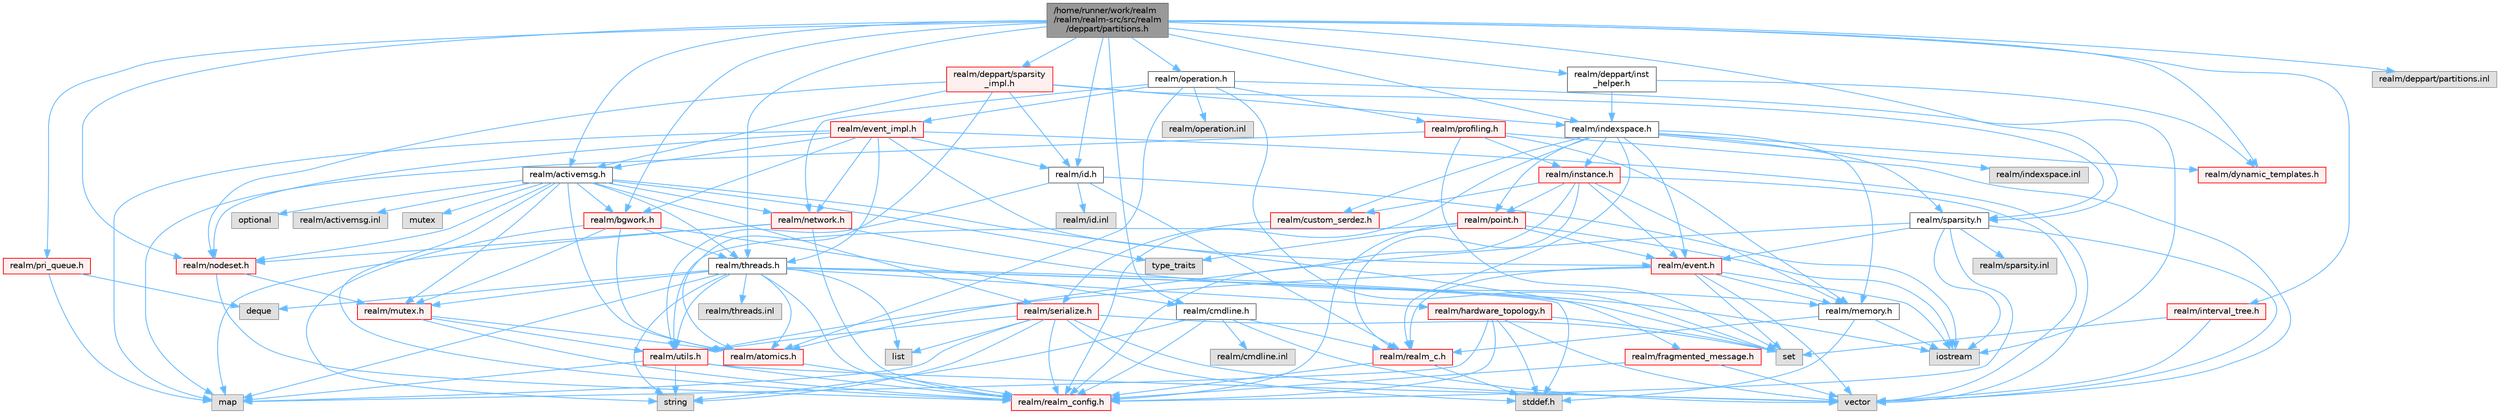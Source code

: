 digraph "/home/runner/work/realm/realm/realm-src/src/realm/deppart/partitions.h"
{
 // LATEX_PDF_SIZE
  bgcolor="transparent";
  edge [fontname=Helvetica,fontsize=10,labelfontname=Helvetica,labelfontsize=10];
  node [fontname=Helvetica,fontsize=10,shape=box,height=0.2,width=0.4];
  Node1 [id="Node000001",label="/home/runner/work/realm\l/realm/realm-src/src/realm\l/deppart/partitions.h",height=0.2,width=0.4,color="gray40", fillcolor="grey60", style="filled", fontcolor="black",tooltip=" "];
  Node1 -> Node2 [id="edge1_Node000001_Node000002",color="steelblue1",style="solid",tooltip=" "];
  Node2 [id="Node000002",label="realm/indexspace.h",height=0.2,width=0.4,color="grey40", fillcolor="white", style="filled",URL="$indexspace_8h.html",tooltip=" "];
  Node2 -> Node3 [id="edge2_Node000002_Node000003",color="steelblue1",style="solid",tooltip=" "];
  Node3 [id="Node000003",label="realm/event.h",height=0.2,width=0.4,color="red", fillcolor="#FFF0F0", style="filled",URL="$event_8h.html",tooltip=" "];
  Node3 -> Node4 [id="edge3_Node000003_Node000004",color="steelblue1",style="solid",tooltip=" "];
  Node4 [id="Node000004",label="realm/realm_c.h",height=0.2,width=0.4,color="red", fillcolor="#FFF0F0", style="filled",URL="$realm__c_8h.html",tooltip=" "];
  Node4 -> Node5 [id="edge4_Node000004_Node000005",color="steelblue1",style="solid",tooltip=" "];
  Node5 [id="Node000005",label="realm/realm_config.h",height=0.2,width=0.4,color="red", fillcolor="#FFF0F0", style="filled",URL="$realm__config_8h.html",tooltip=" "];
  Node4 -> Node8 [id="edge5_Node000004_Node000008",color="steelblue1",style="solid",tooltip=" "];
  Node8 [id="Node000008",label="stddef.h",height=0.2,width=0.4,color="grey60", fillcolor="#E0E0E0", style="filled",tooltip=" "];
  Node3 -> Node10 [id="edge6_Node000003_Node000010",color="steelblue1",style="solid",tooltip=" "];
  Node10 [id="Node000010",label="realm/utils.h",height=0.2,width=0.4,color="red", fillcolor="#FFF0F0", style="filled",URL="$utils_8h.html",tooltip=" "];
  Node10 -> Node5 [id="edge7_Node000010_Node000005",color="steelblue1",style="solid",tooltip=" "];
  Node10 -> Node11 [id="edge8_Node000010_Node000011",color="steelblue1",style="solid",tooltip=" "];
  Node11 [id="Node000011",label="string",height=0.2,width=0.4,color="grey60", fillcolor="#E0E0E0", style="filled",tooltip=" "];
  Node10 -> Node13 [id="edge9_Node000010_Node000013",color="steelblue1",style="solid",tooltip=" "];
  Node13 [id="Node000013",label="vector",height=0.2,width=0.4,color="grey60", fillcolor="#E0E0E0", style="filled",tooltip=" "];
  Node10 -> Node14 [id="edge10_Node000010_Node000014",color="steelblue1",style="solid",tooltip=" "];
  Node14 [id="Node000014",label="map",height=0.2,width=0.4,color="grey60", fillcolor="#E0E0E0", style="filled",tooltip=" "];
  Node3 -> Node19 [id="edge11_Node000003_Node000019",color="steelblue1",style="solid",tooltip=" "];
  Node19 [id="Node000019",label="realm/memory.h",height=0.2,width=0.4,color="grey40", fillcolor="white", style="filled",URL="$memory_8h.html",tooltip=" "];
  Node19 -> Node4 [id="edge12_Node000019_Node000004",color="steelblue1",style="solid",tooltip=" "];
  Node19 -> Node8 [id="edge13_Node000019_Node000008",color="steelblue1",style="solid",tooltip=" "];
  Node19 -> Node20 [id="edge14_Node000019_Node000020",color="steelblue1",style="solid",tooltip=" "];
  Node20 [id="Node000020",label="iostream",height=0.2,width=0.4,color="grey60", fillcolor="#E0E0E0", style="filled",tooltip=" "];
  Node3 -> Node13 [id="edge15_Node000003_Node000013",color="steelblue1",style="solid",tooltip=" "];
  Node3 -> Node21 [id="edge16_Node000003_Node000021",color="steelblue1",style="solid",tooltip=" "];
  Node21 [id="Node000021",label="set",height=0.2,width=0.4,color="grey60", fillcolor="#E0E0E0", style="filled",tooltip=" "];
  Node3 -> Node20 [id="edge17_Node000003_Node000020",color="steelblue1",style="solid",tooltip=" "];
  Node2 -> Node19 [id="edge18_Node000002_Node000019",color="steelblue1",style="solid",tooltip=" "];
  Node2 -> Node23 [id="edge19_Node000002_Node000023",color="steelblue1",style="solid",tooltip=" "];
  Node23 [id="Node000023",label="realm/point.h",height=0.2,width=0.4,color="red", fillcolor="#FFF0F0", style="filled",URL="$point_8h.html",tooltip=" "];
  Node23 -> Node5 [id="edge20_Node000023_Node000005",color="steelblue1",style="solid",tooltip=" "];
  Node23 -> Node3 [id="edge21_Node000023_Node000003",color="steelblue1",style="solid",tooltip=" "];
  Node23 -> Node10 [id="edge22_Node000023_Node000010",color="steelblue1",style="solid",tooltip=" "];
  Node23 -> Node20 [id="edge23_Node000023_Node000020",color="steelblue1",style="solid",tooltip=" "];
  Node23 -> Node24 [id="edge24_Node000023_Node000024",color="steelblue1",style="solid",tooltip=" "];
  Node24 [id="Node000024",label="type_traits",height=0.2,width=0.4,color="grey60", fillcolor="#E0E0E0", style="filled",tooltip=" "];
  Node2 -> Node26 [id="edge25_Node000002_Node000026",color="steelblue1",style="solid",tooltip=" "];
  Node26 [id="Node000026",label="realm/instance.h",height=0.2,width=0.4,color="red", fillcolor="#FFF0F0", style="filled",URL="$instance_8h.html",tooltip=" "];
  Node26 -> Node5 [id="edge26_Node000026_Node000005",color="steelblue1",style="solid",tooltip=" "];
  Node26 -> Node4 [id="edge27_Node000026_Node000004",color="steelblue1",style="solid",tooltip=" "];
  Node26 -> Node3 [id="edge28_Node000026_Node000003",color="steelblue1",style="solid",tooltip=" "];
  Node26 -> Node19 [id="edge29_Node000026_Node000019",color="steelblue1",style="solid",tooltip=" "];
  Node26 -> Node23 [id="edge30_Node000026_Node000023",color="steelblue1",style="solid",tooltip=" "];
  Node26 -> Node29 [id="edge31_Node000026_Node000029",color="steelblue1",style="solid",tooltip=" "];
  Node29 [id="Node000029",label="realm/custom_serdez.h",height=0.2,width=0.4,color="red", fillcolor="#FFF0F0", style="filled",URL="$custom__serdez_8h.html",tooltip=" "];
  Node29 -> Node30 [id="edge32_Node000029_Node000030",color="steelblue1",style="solid",tooltip=" "];
  Node30 [id="Node000030",label="realm/serialize.h",height=0.2,width=0.4,color="red", fillcolor="#FFF0F0", style="filled",URL="$serialize_8h.html",tooltip=" "];
  Node30 -> Node5 [id="edge33_Node000030_Node000005",color="steelblue1",style="solid",tooltip=" "];
  Node30 -> Node10 [id="edge34_Node000030_Node000010",color="steelblue1",style="solid",tooltip=" "];
  Node30 -> Node8 [id="edge35_Node000030_Node000008",color="steelblue1",style="solid",tooltip=" "];
  Node30 -> Node13 [id="edge36_Node000030_Node000013",color="steelblue1",style="solid",tooltip=" "];
  Node30 -> Node33 [id="edge37_Node000030_Node000033",color="steelblue1",style="solid",tooltip=" "];
  Node33 [id="Node000033",label="list",height=0.2,width=0.4,color="grey60", fillcolor="#E0E0E0", style="filled",tooltip=" "];
  Node30 -> Node21 [id="edge38_Node000030_Node000021",color="steelblue1",style="solid",tooltip=" "];
  Node30 -> Node14 [id="edge39_Node000030_Node000014",color="steelblue1",style="solid",tooltip=" "];
  Node30 -> Node11 [id="edge40_Node000030_Node000011",color="steelblue1",style="solid",tooltip=" "];
  Node26 -> Node13 [id="edge41_Node000026_Node000013",color="steelblue1",style="solid",tooltip=" "];
  Node2 -> Node4 [id="edge42_Node000002_Node000004",color="steelblue1",style="solid",tooltip=" "];
  Node2 -> Node5 [id="edge43_Node000002_Node000005",color="steelblue1",style="solid",tooltip=" "];
  Node2 -> Node39 [id="edge44_Node000002_Node000039",color="steelblue1",style="solid",tooltip=" "];
  Node39 [id="Node000039",label="realm/sparsity.h",height=0.2,width=0.4,color="grey40", fillcolor="white", style="filled",URL="$sparsity_8h.html",tooltip=" "];
  Node39 -> Node5 [id="edge45_Node000039_Node000005",color="steelblue1",style="solid",tooltip=" "];
  Node39 -> Node3 [id="edge46_Node000039_Node000003",color="steelblue1",style="solid",tooltip=" "];
  Node39 -> Node40 [id="edge47_Node000039_Node000040",color="steelblue1",style="solid",tooltip=" "];
  Node40 [id="Node000040",label="realm/atomics.h",height=0.2,width=0.4,color="red", fillcolor="#FFF0F0", style="filled",URL="$atomics_8h.html",tooltip=" "];
  Node40 -> Node5 [id="edge48_Node000040_Node000005",color="steelblue1",style="solid",tooltip=" "];
  Node39 -> Node20 [id="edge49_Node000039_Node000020",color="steelblue1",style="solid",tooltip=" "];
  Node39 -> Node13 [id="edge50_Node000039_Node000013",color="steelblue1",style="solid",tooltip=" "];
  Node39 -> Node43 [id="edge51_Node000039_Node000043",color="steelblue1",style="solid",tooltip=" "];
  Node43 [id="Node000043",label="realm/sparsity.inl",height=0.2,width=0.4,color="grey60", fillcolor="#E0E0E0", style="filled",tooltip=" "];
  Node2 -> Node44 [id="edge52_Node000002_Node000044",color="steelblue1",style="solid",tooltip=" "];
  Node44 [id="Node000044",label="realm/dynamic_templates.h",height=0.2,width=0.4,color="red", fillcolor="#FFF0F0", style="filled",URL="$dynamic__templates_8h.html",tooltip=" "];
  Node2 -> Node29 [id="edge53_Node000002_Node000029",color="steelblue1",style="solid",tooltip=" "];
  Node2 -> Node46 [id="edge54_Node000002_Node000046",color="steelblue1",style="solid",tooltip=" "];
  Node46 [id="Node000046",label="realm/indexspace.inl",height=0.2,width=0.4,color="grey60", fillcolor="#E0E0E0", style="filled",tooltip=" "];
  Node1 -> Node39 [id="edge55_Node000001_Node000039",color="steelblue1",style="solid",tooltip=" "];
  Node1 -> Node47 [id="edge56_Node000001_Node000047",color="steelblue1",style="solid",tooltip=" "];
  Node47 [id="Node000047",label="realm/activemsg.h",height=0.2,width=0.4,color="grey40", fillcolor="white", style="filled",URL="$activemsg_8h.html",tooltip=" "];
  Node47 -> Node5 [id="edge57_Node000047_Node000005",color="steelblue1",style="solid",tooltip=" "];
  Node47 -> Node48 [id="edge58_Node000047_Node000048",color="steelblue1",style="solid",tooltip=" "];
  Node48 [id="Node000048",label="realm/fragmented_message.h",height=0.2,width=0.4,color="red", fillcolor="#FFF0F0", style="filled",URL="$fragmented__message_8h.html",tooltip="Helper utility for reconstructing large ActiveMessages that were split into multiple network packets."];
  Node48 -> Node5 [id="edge59_Node000048_Node000005",color="steelblue1",style="solid",tooltip=" "];
  Node48 -> Node13 [id="edge60_Node000048_Node000013",color="steelblue1",style="solid",tooltip=" "];
  Node47 -> Node50 [id="edge61_Node000047_Node000050",color="steelblue1",style="solid",tooltip=" "];
  Node50 [id="Node000050",label="realm/mutex.h",height=0.2,width=0.4,color="red", fillcolor="#FFF0F0", style="filled",URL="$mutex_8h.html",tooltip=" "];
  Node50 -> Node5 [id="edge62_Node000050_Node000005",color="steelblue1",style="solid",tooltip=" "];
  Node50 -> Node10 [id="edge63_Node000050_Node000010",color="steelblue1",style="solid",tooltip=" "];
  Node50 -> Node40 [id="edge64_Node000050_Node000040",color="steelblue1",style="solid",tooltip=" "];
  Node47 -> Node30 [id="edge65_Node000047_Node000030",color="steelblue1",style="solid",tooltip=" "];
  Node47 -> Node52 [id="edge66_Node000047_Node000052",color="steelblue1",style="solid",tooltip=" "];
  Node52 [id="Node000052",label="realm/nodeset.h",height=0.2,width=0.4,color="red", fillcolor="#FFF0F0", style="filled",URL="$nodeset_8h.html",tooltip=" "];
  Node52 -> Node5 [id="edge67_Node000052_Node000005",color="steelblue1",style="solid",tooltip=" "];
  Node52 -> Node50 [id="edge68_Node000052_Node000050",color="steelblue1",style="solid",tooltip=" "];
  Node47 -> Node55 [id="edge69_Node000047_Node000055",color="steelblue1",style="solid",tooltip=" "];
  Node55 [id="Node000055",label="realm/network.h",height=0.2,width=0.4,color="red", fillcolor="#FFF0F0", style="filled",URL="$network_8h.html",tooltip=" "];
  Node55 -> Node5 [id="edge70_Node000055_Node000005",color="steelblue1",style="solid",tooltip=" "];
  Node55 -> Node52 [id="edge71_Node000055_Node000052",color="steelblue1",style="solid",tooltip=" "];
  Node55 -> Node19 [id="edge72_Node000055_Node000019",color="steelblue1",style="solid",tooltip=" "];
  Node55 -> Node14 [id="edge73_Node000055_Node000014",color="steelblue1",style="solid",tooltip=" "];
  Node47 -> Node40 [id="edge74_Node000047_Node000040",color="steelblue1",style="solid",tooltip=" "];
  Node47 -> Node61 [id="edge75_Node000047_Node000061",color="steelblue1",style="solid",tooltip=" "];
  Node61 [id="Node000061",label="realm/threads.h",height=0.2,width=0.4,color="grey40", fillcolor="white", style="filled",URL="$threads_8h.html",tooltip=" "];
  Node61 -> Node5 [id="edge76_Node000061_Node000005",color="steelblue1",style="solid",tooltip=" "];
  Node61 -> Node50 [id="edge77_Node000061_Node000050",color="steelblue1",style="solid",tooltip=" "];
  Node61 -> Node40 [id="edge78_Node000061_Node000040",color="steelblue1",style="solid",tooltip=" "];
  Node61 -> Node10 [id="edge79_Node000061_Node000010",color="steelblue1",style="solid",tooltip=" "];
  Node61 -> Node62 [id="edge80_Node000061_Node000062",color="steelblue1",style="solid",tooltip=" "];
  Node62 [id="Node000062",label="realm/hardware_topology.h",height=0.2,width=0.4,color="red", fillcolor="#FFF0F0", style="filled",URL="$hardware__topology_8h.html",tooltip=" "];
  Node62 -> Node5 [id="edge81_Node000062_Node000005",color="steelblue1",style="solid",tooltip=" "];
  Node62 -> Node8 [id="edge82_Node000062_Node000008",color="steelblue1",style="solid",tooltip=" "];
  Node62 -> Node21 [id="edge83_Node000062_Node000021",color="steelblue1",style="solid",tooltip=" "];
  Node62 -> Node14 [id="edge84_Node000062_Node000014",color="steelblue1",style="solid",tooltip=" "];
  Node62 -> Node13 [id="edge85_Node000062_Node000013",color="steelblue1",style="solid",tooltip=" "];
  Node61 -> Node8 [id="edge86_Node000061_Node000008",color="steelblue1",style="solid",tooltip=" "];
  Node61 -> Node11 [id="edge87_Node000061_Node000011",color="steelblue1",style="solid",tooltip=" "];
  Node61 -> Node33 [id="edge88_Node000061_Node000033",color="steelblue1",style="solid",tooltip=" "];
  Node61 -> Node21 [id="edge89_Node000061_Node000021",color="steelblue1",style="solid",tooltip=" "];
  Node61 -> Node14 [id="edge90_Node000061_Node000014",color="steelblue1",style="solid",tooltip=" "];
  Node61 -> Node64 [id="edge91_Node000061_Node000064",color="steelblue1",style="solid",tooltip=" "];
  Node64 [id="Node000064",label="deque",height=0.2,width=0.4,color="grey60", fillcolor="#E0E0E0", style="filled",tooltip=" "];
  Node61 -> Node20 [id="edge92_Node000061_Node000020",color="steelblue1",style="solid",tooltip=" "];
  Node61 -> Node65 [id="edge93_Node000061_Node000065",color="steelblue1",style="solid",tooltip=" "];
  Node65 [id="Node000065",label="realm/threads.inl",height=0.2,width=0.4,color="grey60", fillcolor="#E0E0E0", style="filled",tooltip=" "];
  Node47 -> Node66 [id="edge94_Node000047_Node000066",color="steelblue1",style="solid",tooltip=" "];
  Node66 [id="Node000066",label="realm/bgwork.h",height=0.2,width=0.4,color="red", fillcolor="#FFF0F0", style="filled",URL="$bgwork_8h.html",tooltip=" "];
  Node66 -> Node40 [id="edge95_Node000066_Node000040",color="steelblue1",style="solid",tooltip=" "];
  Node66 -> Node61 [id="edge96_Node000066_Node000061",color="steelblue1",style="solid",tooltip=" "];
  Node66 -> Node50 [id="edge97_Node000066_Node000050",color="steelblue1",style="solid",tooltip=" "];
  Node66 -> Node67 [id="edge98_Node000066_Node000067",color="steelblue1",style="solid",tooltip=" "];
  Node67 [id="Node000067",label="realm/cmdline.h",height=0.2,width=0.4,color="grey40", fillcolor="white", style="filled",URL="$cmdline_8h.html",tooltip=" "];
  Node67 -> Node5 [id="edge99_Node000067_Node000005",color="steelblue1",style="solid",tooltip=" "];
  Node67 -> Node4 [id="edge100_Node000067_Node000004",color="steelblue1",style="solid",tooltip=" "];
  Node67 -> Node13 [id="edge101_Node000067_Node000013",color="steelblue1",style="solid",tooltip=" "];
  Node67 -> Node11 [id="edge102_Node000067_Node000011",color="steelblue1",style="solid",tooltip=" "];
  Node67 -> Node68 [id="edge103_Node000067_Node000068",color="steelblue1",style="solid",tooltip=" "];
  Node68 [id="Node000068",label="realm/cmdline.inl",height=0.2,width=0.4,color="grey60", fillcolor="#E0E0E0", style="filled",tooltip=" "];
  Node66 -> Node11 [id="edge104_Node000066_Node000011",color="steelblue1",style="solid",tooltip=" "];
  Node47 -> Node24 [id="edge105_Node000047_Node000024",color="steelblue1",style="solid",tooltip=" "];
  Node47 -> Node71 [id="edge106_Node000047_Node000071",color="steelblue1",style="solid",tooltip=" "];
  Node71 [id="Node000071",label="mutex",height=0.2,width=0.4,color="grey60", fillcolor="#E0E0E0", style="filled",tooltip=" "];
  Node47 -> Node72 [id="edge107_Node000047_Node000072",color="steelblue1",style="solid",tooltip=" "];
  Node72 [id="Node000072",label="optional",height=0.2,width=0.4,color="grey60", fillcolor="#E0E0E0", style="filled",tooltip=" "];
  Node47 -> Node73 [id="edge108_Node000047_Node000073",color="steelblue1",style="solid",tooltip=" "];
  Node73 [id="Node000073",label="realm/activemsg.inl",height=0.2,width=0.4,color="grey60", fillcolor="#E0E0E0", style="filled",tooltip=" "];
  Node1 -> Node74 [id="edge109_Node000001_Node000074",color="steelblue1",style="solid",tooltip=" "];
  Node74 [id="Node000074",label="realm/id.h",height=0.2,width=0.4,color="grey40", fillcolor="white", style="filled",URL="$id_8h.html",tooltip=" "];
  Node74 -> Node4 [id="edge110_Node000074_Node000004",color="steelblue1",style="solid",tooltip=" "];
  Node74 -> Node10 [id="edge111_Node000074_Node000010",color="steelblue1",style="solid",tooltip=" "];
  Node74 -> Node20 [id="edge112_Node000074_Node000020",color="steelblue1",style="solid",tooltip=" "];
  Node74 -> Node75 [id="edge113_Node000074_Node000075",color="steelblue1",style="solid",tooltip=" "];
  Node75 [id="Node000075",label="realm/id.inl",height=0.2,width=0.4,color="grey60", fillcolor="#E0E0E0", style="filled",tooltip=" "];
  Node1 -> Node76 [id="edge114_Node000001_Node000076",color="steelblue1",style="solid",tooltip=" "];
  Node76 [id="Node000076",label="realm/operation.h",height=0.2,width=0.4,color="grey40", fillcolor="white", style="filled",URL="$operation_8h.html",tooltip=" "];
  Node76 -> Node77 [id="edge115_Node000076_Node000077",color="steelblue1",style="solid",tooltip=" "];
  Node77 [id="Node000077",label="realm/profiling.h",height=0.2,width=0.4,color="red", fillcolor="#FFF0F0", style="filled",URL="$profiling_8h.html",tooltip=" "];
  Node77 -> Node13 [id="edge116_Node000077_Node000013",color="steelblue1",style="solid",tooltip=" "];
  Node77 -> Node21 [id="edge117_Node000077_Node000021",color="steelblue1",style="solid",tooltip=" "];
  Node77 -> Node14 [id="edge118_Node000077_Node000014",color="steelblue1",style="solid",tooltip=" "];
  Node77 -> Node19 [id="edge119_Node000077_Node000019",color="steelblue1",style="solid",tooltip=" "];
  Node77 -> Node26 [id="edge120_Node000077_Node000026",color="steelblue1",style="solid",tooltip=" "];
  Node76 -> Node81 [id="edge121_Node000076_Node000081",color="steelblue1",style="solid",tooltip=" "];
  Node81 [id="Node000081",label="realm/event_impl.h",height=0.2,width=0.4,color="red", fillcolor="#FFF0F0", style="filled",URL="$event__impl_8h.html",tooltip=" "];
  Node81 -> Node3 [id="edge122_Node000081_Node000003",color="steelblue1",style="solid",tooltip=" "];
  Node81 -> Node74 [id="edge123_Node000081_Node000074",color="steelblue1",style="solid",tooltip=" "];
  Node81 -> Node52 [id="edge124_Node000081_Node000052",color="steelblue1",style="solid",tooltip=" "];
  Node81 -> Node55 [id="edge125_Node000081_Node000055",color="steelblue1",style="solid",tooltip=" "];
  Node81 -> Node47 [id="edge126_Node000081_Node000047",color="steelblue1",style="solid",tooltip=" "];
  Node81 -> Node61 [id="edge127_Node000081_Node000061",color="steelblue1",style="solid",tooltip=" "];
  Node81 -> Node66 [id="edge128_Node000081_Node000066",color="steelblue1",style="solid",tooltip=" "];
  Node81 -> Node13 [id="edge129_Node000081_Node000013",color="steelblue1",style="solid",tooltip=" "];
  Node81 -> Node14 [id="edge130_Node000081_Node000014",color="steelblue1",style="solid",tooltip=" "];
  Node76 -> Node40 [id="edge131_Node000076_Node000040",color="steelblue1",style="solid",tooltip=" "];
  Node76 -> Node55 [id="edge132_Node000076_Node000055",color="steelblue1",style="solid",tooltip=" "];
  Node76 -> Node21 [id="edge133_Node000076_Node000021",color="steelblue1",style="solid",tooltip=" "];
  Node76 -> Node20 [id="edge134_Node000076_Node000020",color="steelblue1",style="solid",tooltip=" "];
  Node76 -> Node93 [id="edge135_Node000076_Node000093",color="steelblue1",style="solid",tooltip=" "];
  Node93 [id="Node000093",label="realm/operation.inl",height=0.2,width=0.4,color="grey60", fillcolor="#E0E0E0", style="filled",tooltip=" "];
  Node1 -> Node61 [id="edge136_Node000001_Node000061",color="steelblue1",style="solid",tooltip=" "];
  Node1 -> Node67 [id="edge137_Node000001_Node000067",color="steelblue1",style="solid",tooltip=" "];
  Node1 -> Node94 [id="edge138_Node000001_Node000094",color="steelblue1",style="solid",tooltip=" "];
  Node94 [id="Node000094",label="realm/pri_queue.h",height=0.2,width=0.4,color="red", fillcolor="#FFF0F0", style="filled",URL="$pri__queue_8h.html",tooltip=" "];
  Node94 -> Node64 [id="edge139_Node000094_Node000064",color="steelblue1",style="solid",tooltip=" "];
  Node94 -> Node14 [id="edge140_Node000094_Node000014",color="steelblue1",style="solid",tooltip=" "];
  Node1 -> Node52 [id="edge141_Node000001_Node000052",color="steelblue1",style="solid",tooltip=" "];
  Node1 -> Node98 [id="edge142_Node000001_Node000098",color="steelblue1",style="solid",tooltip=" "];
  Node98 [id="Node000098",label="realm/interval_tree.h",height=0.2,width=0.4,color="red", fillcolor="#FFF0F0", style="filled",URL="$interval__tree_8h.html",tooltip=" "];
  Node98 -> Node13 [id="edge143_Node000098_Node000013",color="steelblue1",style="solid",tooltip=" "];
  Node98 -> Node21 [id="edge144_Node000098_Node000021",color="steelblue1",style="solid",tooltip=" "];
  Node1 -> Node44 [id="edge145_Node000001_Node000044",color="steelblue1",style="solid",tooltip=" "];
  Node1 -> Node100 [id="edge146_Node000001_Node000100",color="steelblue1",style="solid",tooltip=" "];
  Node100 [id="Node000100",label="realm/deppart/sparsity\l_impl.h",height=0.2,width=0.4,color="red", fillcolor="#FFF0F0", style="filled",URL="$sparsity__impl_8h.html",tooltip=" "];
  Node100 -> Node2 [id="edge147_Node000100_Node000002",color="steelblue1",style="solid",tooltip=" "];
  Node100 -> Node39 [id="edge148_Node000100_Node000039",color="steelblue1",style="solid",tooltip=" "];
  Node100 -> Node74 [id="edge149_Node000100_Node000074",color="steelblue1",style="solid",tooltip=" "];
  Node100 -> Node47 [id="edge150_Node000100_Node000047",color="steelblue1",style="solid",tooltip=" "];
  Node100 -> Node52 [id="edge151_Node000100_Node000052",color="steelblue1",style="solid",tooltip=" "];
  Node100 -> Node40 [id="edge152_Node000100_Node000040",color="steelblue1",style="solid",tooltip=" "];
  Node1 -> Node103 [id="edge153_Node000001_Node000103",color="steelblue1",style="solid",tooltip=" "];
  Node103 [id="Node000103",label="realm/deppart/inst\l_helper.h",height=0.2,width=0.4,color="grey40", fillcolor="white", style="filled",URL="$inst__helper_8h.html",tooltip=" "];
  Node103 -> Node2 [id="edge154_Node000103_Node000002",color="steelblue1",style="solid",tooltip=" "];
  Node103 -> Node44 [id="edge155_Node000103_Node000044",color="steelblue1",style="solid",tooltip=" "];
  Node1 -> Node66 [id="edge156_Node000001_Node000066",color="steelblue1",style="solid",tooltip=" "];
  Node1 -> Node104 [id="edge157_Node000001_Node000104",color="steelblue1",style="solid",tooltip=" "];
  Node104 [id="Node000104",label="realm/deppart/partitions.inl",height=0.2,width=0.4,color="grey60", fillcolor="#E0E0E0", style="filled",tooltip=" "];
}
